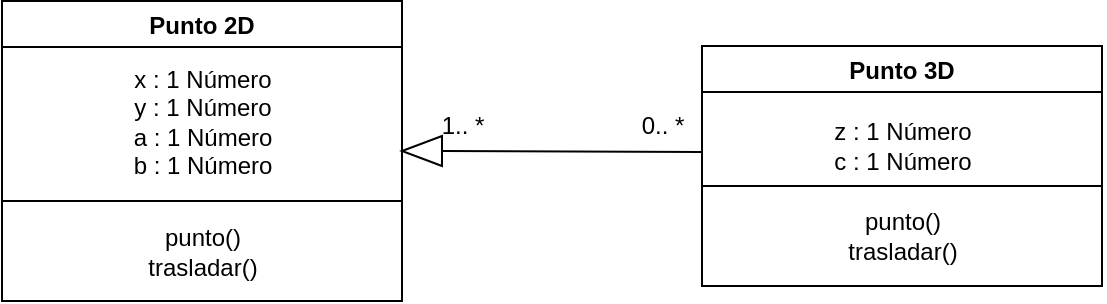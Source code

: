 <mxfile>
    <diagram id="-gEcPaA2kAwKzBLmQrBA" name="Página-1">
        <mxGraphModel dx="843" dy="495" grid="1" gridSize="10" guides="1" tooltips="1" connect="1" arrows="1" fold="1" page="1" pageScale="1" pageWidth="827" pageHeight="1169" math="0" shadow="0">
            <root>
                <mxCell id="0"/>
                <mxCell id="1" parent="0"/>
                <mxCell id="2" value="Punto 2D" style="swimlane;" vertex="1" parent="1">
                    <mxGeometry x="100" y="87.5" width="200" height="150" as="geometry"/>
                </mxCell>
                <mxCell id="5" value="x : 1 Número&lt;br&gt;y : 1 Número&lt;br&gt;a : 1 Número&lt;br&gt;b : 1 Número" style="text;html=1;align=center;verticalAlign=middle;resizable=0;points=[];autosize=1;strokeColor=none;fillColor=none;" vertex="1" parent="2">
                    <mxGeometry x="60" y="30" width="80" height="60" as="geometry"/>
                </mxCell>
                <mxCell id="6" value="punto()&lt;br&gt;trasladar()" style="text;html=1;align=center;verticalAlign=middle;resizable=0;points=[];autosize=1;strokeColor=none;fillColor=none;" vertex="1" parent="2">
                    <mxGeometry x="65" y="110" width="70" height="30" as="geometry"/>
                </mxCell>
                <mxCell id="7" value="" style="endArrow=none;html=1;" edge="1" parent="2">
                    <mxGeometry width="50" height="50" relative="1" as="geometry">
                        <mxPoint y="100" as="sourcePoint"/>
                        <mxPoint x="200" y="100" as="targetPoint"/>
                    </mxGeometry>
                </mxCell>
                <mxCell id="3" value="Punto 3D" style="swimlane;" vertex="1" parent="1">
                    <mxGeometry x="450" y="110" width="200" height="120" as="geometry"/>
                </mxCell>
                <mxCell id="4" value="z : 1 Número&lt;br&gt;c : 1 Número" style="text;html=1;align=center;verticalAlign=middle;resizable=0;points=[];autosize=1;strokeColor=none;fillColor=none;" vertex="1" parent="3">
                    <mxGeometry x="60" y="35" width="80" height="30" as="geometry"/>
                </mxCell>
                <mxCell id="9" value="" style="endArrow=none;html=1;" edge="1" parent="3">
                    <mxGeometry width="50" height="50" relative="1" as="geometry">
                        <mxPoint y="70" as="sourcePoint"/>
                        <mxPoint x="200" y="70" as="targetPoint"/>
                    </mxGeometry>
                </mxCell>
                <mxCell id="8" value="punto()&lt;br&gt;trasladar()" style="text;html=1;align=center;verticalAlign=middle;resizable=0;points=[];autosize=1;strokeColor=none;fillColor=none;" vertex="1" parent="3">
                    <mxGeometry x="65" y="80" width="70" height="30" as="geometry"/>
                </mxCell>
                <mxCell id="10" value="" style="triangle;whiteSpace=wrap;html=1;rotation=-180;" vertex="1" parent="1">
                    <mxGeometry x="300" y="155" width="20" height="15" as="geometry"/>
                </mxCell>
                <mxCell id="11" value="" style="endArrow=none;html=1;exitX=0;exitY=0.5;exitDx=0;exitDy=0;" edge="1" parent="1" source="10">
                    <mxGeometry width="50" height="50" relative="1" as="geometry">
                        <mxPoint x="320" y="220" as="sourcePoint"/>
                        <mxPoint x="450" y="163" as="targetPoint"/>
                    </mxGeometry>
                </mxCell>
                <mxCell id="12" value="0.. *" style="text;html=1;align=center;verticalAlign=middle;resizable=0;points=[];autosize=1;strokeColor=none;fillColor=none;" vertex="1" parent="1">
                    <mxGeometry x="410" y="140" width="40" height="20" as="geometry"/>
                </mxCell>
                <mxCell id="13" value="1.. *" style="text;html=1;align=center;verticalAlign=middle;resizable=0;points=[];autosize=1;strokeColor=none;fillColor=none;" vertex="1" parent="1">
                    <mxGeometry x="310" y="140" width="40" height="20" as="geometry"/>
                </mxCell>
            </root>
        </mxGraphModel>
    </diagram>
</mxfile>